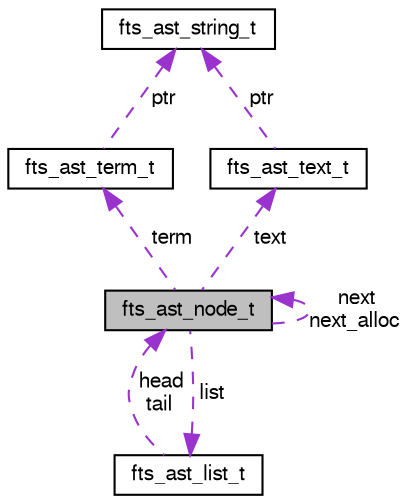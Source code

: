 digraph "fts_ast_node_t"
{
  bgcolor="transparent";
  edge [fontname="FreeSans",fontsize="10",labelfontname="FreeSans",labelfontsize="10"];
  node [fontname="FreeSans",fontsize="10",shape=record];
  Node1 [label="fts_ast_node_t",height=0.2,width=0.4,color="black", fillcolor="grey75", style="filled" fontcolor="black"];
  Node2 -> Node1 [dir="back",color="darkorchid3",fontsize="10",style="dashed",label=" term" ,fontname="FreeSans"];
  Node2 [label="fts_ast_term_t",height=0.2,width=0.4,color="black",URL="$structfts__ast__term__t.html"];
  Node3 -> Node2 [dir="back",color="darkorchid3",fontsize="10",style="dashed",label=" ptr" ,fontname="FreeSans"];
  Node3 [label="fts_ast_string_t",height=0.2,width=0.4,color="black",URL="$structfts__ast__string__t.html"];
  Node4 -> Node1 [dir="back",color="darkorchid3",fontsize="10",style="dashed",label=" text" ,fontname="FreeSans"];
  Node4 [label="fts_ast_text_t",height=0.2,width=0.4,color="black",URL="$structfts__ast__text__t.html"];
  Node3 -> Node4 [dir="back",color="darkorchid3",fontsize="10",style="dashed",label=" ptr" ,fontname="FreeSans"];
  Node1 -> Node1 [dir="back",color="darkorchid3",fontsize="10",style="dashed",label=" next\nnext_alloc" ,fontname="FreeSans"];
  Node5 -> Node1 [dir="back",color="darkorchid3",fontsize="10",style="dashed",label=" list" ,fontname="FreeSans"];
  Node5 [label="fts_ast_list_t",height=0.2,width=0.4,color="black",URL="$structfts__ast__list__t.html"];
  Node1 -> Node5 [dir="back",color="darkorchid3",fontsize="10",style="dashed",label=" head\ntail" ,fontname="FreeSans"];
}
